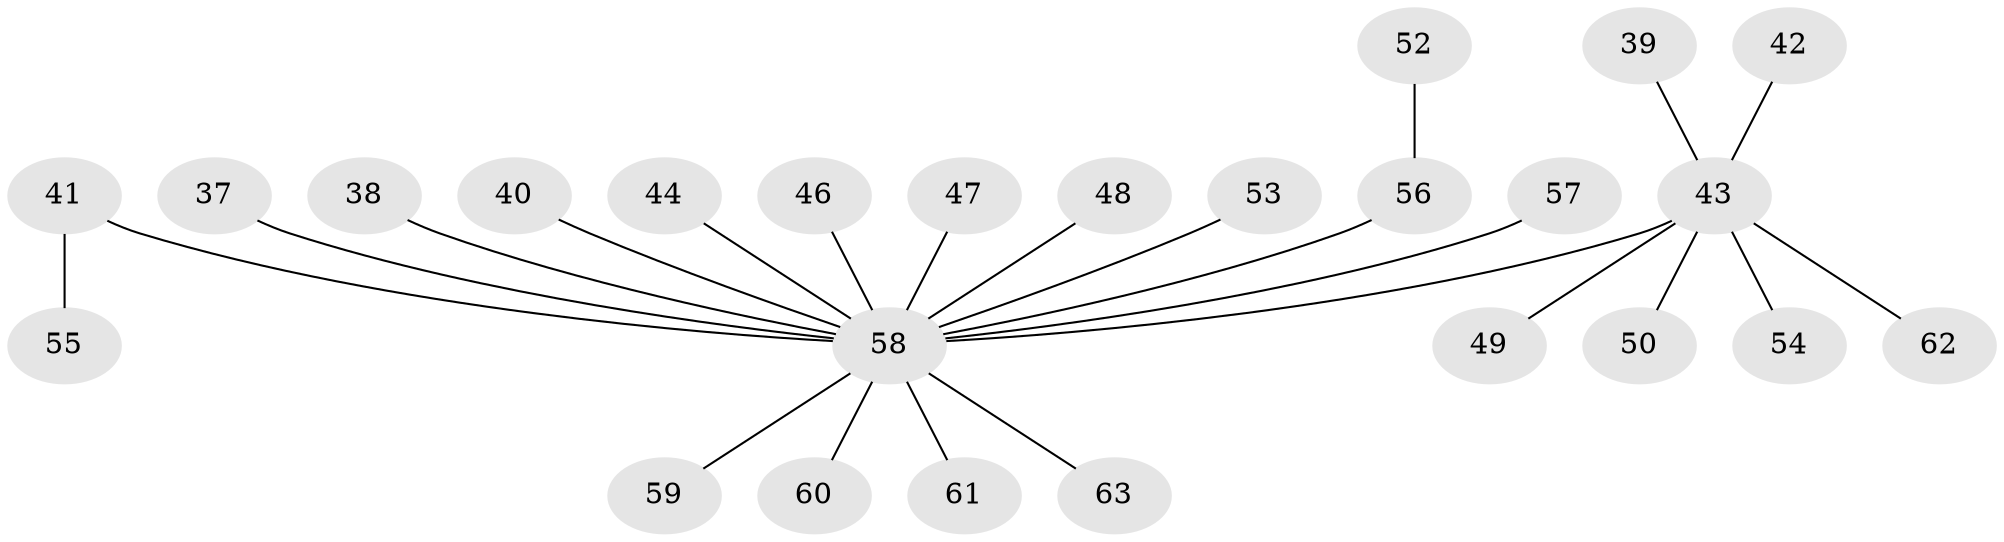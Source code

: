 // original degree distribution, {3: 0.15873015873015872, 8: 0.015873015873015872, 6: 0.015873015873015872, 5: 0.015873015873015872, 7: 0.015873015873015872, 2: 0.20634920634920634, 4: 0.031746031746031744, 1: 0.5396825396825397}
// Generated by graph-tools (version 1.1) at 2025/57/03/04/25 21:57:07]
// undirected, 25 vertices, 24 edges
graph export_dot {
graph [start="1"]
  node [color=gray90,style=filled];
  37;
  38;
  39;
  40;
  41;
  42;
  43 [super="+8+36"];
  44;
  46;
  47;
  48;
  49;
  50;
  52;
  53;
  54;
  55;
  56 [super="+33"];
  57;
  58 [super="+51+45+28+35+26+30"];
  59;
  60;
  61;
  62;
  63;
  37 -- 58;
  38 -- 58;
  39 -- 43;
  40 -- 58;
  41 -- 55;
  41 -- 58;
  42 -- 43;
  43 -- 58;
  43 -- 49;
  43 -- 50;
  43 -- 54;
  43 -- 62;
  44 -- 58;
  46 -- 58;
  47 -- 58;
  48 -- 58;
  52 -- 56;
  53 -- 58;
  56 -- 58;
  57 -- 58;
  58 -- 59;
  58 -- 61;
  58 -- 60;
  58 -- 63;
}
